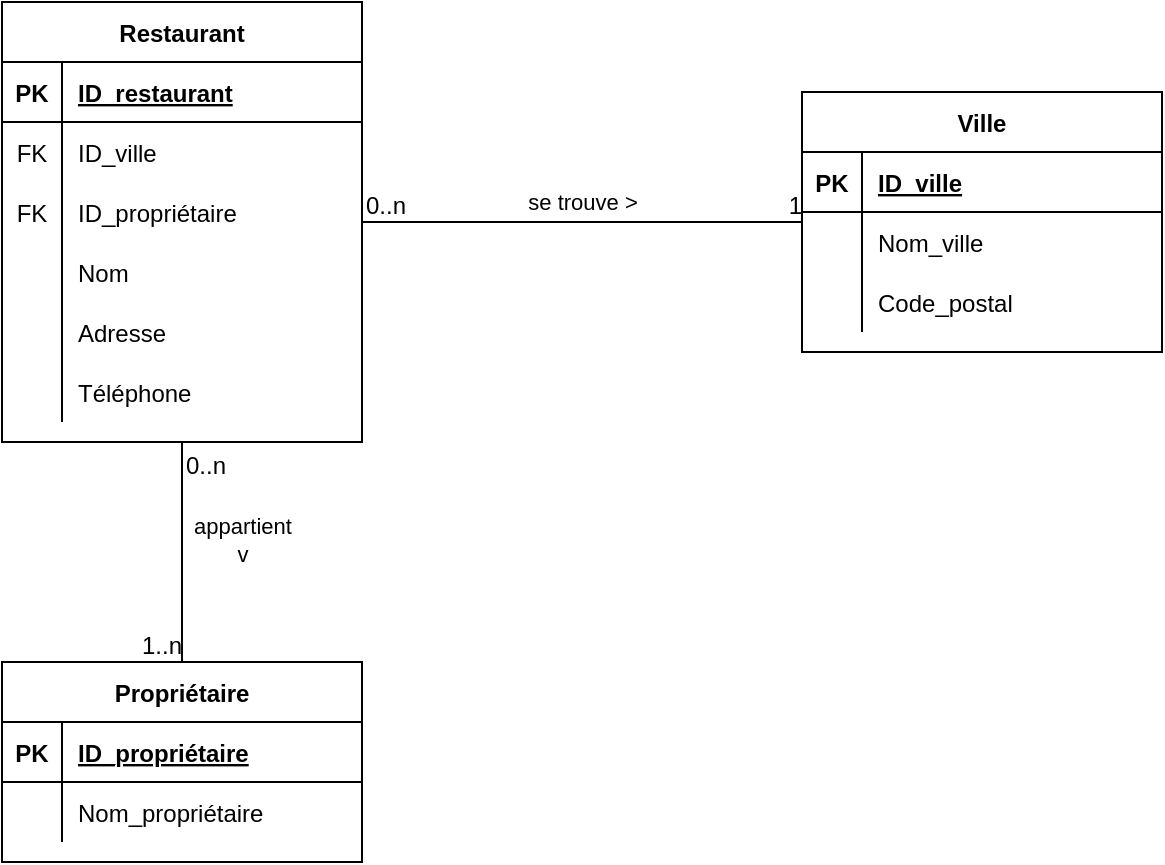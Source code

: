 <mxfile version="13.6.2" type="device"><diagram id="R2lEEEUBdFMjLlhIrx00" name="Page-1"><mxGraphModel dx="813" dy="470" grid="1" gridSize="10" guides="1" tooltips="1" connect="1" arrows="1" fold="1" page="1" pageScale="1" pageWidth="850" pageHeight="1100" math="0" shadow="0" extFonts="Permanent Marker^https://fonts.googleapis.com/css?family=Permanent+Marker"><root><mxCell id="0"/><mxCell id="1" parent="0"/><mxCell id="8ufQbJtzemkfT02IVqVq-59" value="" style="endArrow=none;html=1;rounded=0;" parent="1" source="8ufQbJtzemkfT02IVqVq-1" target="8ufQbJtzemkfT02IVqVq-46" edge="1"><mxGeometry relative="1" as="geometry"><mxPoint x="360" y="690" as="sourcePoint"/><mxPoint x="520" y="690" as="targetPoint"/></mxGeometry></mxCell><mxCell id="8ufQbJtzemkfT02IVqVq-60" value="0..n" style="resizable=0;html=1;align=left;verticalAlign=bottom;" parent="8ufQbJtzemkfT02IVqVq-59" connectable="0" vertex="1"><mxGeometry x="-1" relative="1" as="geometry"/></mxCell><mxCell id="8ufQbJtzemkfT02IVqVq-61" value="1" style="resizable=0;html=1;align=right;verticalAlign=bottom;" parent="8ufQbJtzemkfT02IVqVq-59" connectable="0" vertex="1"><mxGeometry x="1" relative="1" as="geometry"/></mxCell><mxCell id="k3ytlTtWlGRAD69611-y-1" value="se trouve &amp;gt;" style="edgeLabel;html=1;align=center;verticalAlign=middle;resizable=0;points=[];" vertex="1" connectable="0" parent="8ufQbJtzemkfT02IVqVq-59"><mxGeometry x="0.14" y="-1" relative="1" as="geometry"><mxPoint x="-15.6" y="-11" as="offset"/></mxGeometry></mxCell><mxCell id="8ufQbJtzemkfT02IVqVq-75" value="" style="endArrow=none;html=1;rounded=0;" parent="1" source="8ufQbJtzemkfT02IVqVq-1" target="8ufQbJtzemkfT02IVqVq-62" edge="1"><mxGeometry relative="1" as="geometry"><mxPoint x="110" y="870" as="sourcePoint"/><mxPoint x="270" y="870" as="targetPoint"/></mxGeometry></mxCell><mxCell id="8ufQbJtzemkfT02IVqVq-76" value="0..n" style="resizable=0;html=1;align=left;verticalAlign=bottom;" parent="8ufQbJtzemkfT02IVqVq-75" connectable="0" vertex="1"><mxGeometry x="-1" relative="1" as="geometry"><mxPoint y="20" as="offset"/></mxGeometry></mxCell><mxCell id="8ufQbJtzemkfT02IVqVq-77" value="1..n" style="resizable=0;html=1;align=right;verticalAlign=bottom;" parent="8ufQbJtzemkfT02IVqVq-75" connectable="0" vertex="1"><mxGeometry x="1" relative="1" as="geometry"/></mxCell><mxCell id="k3ytlTtWlGRAD69611-y-2" value="appartient&lt;br&gt;v" style="edgeLabel;html=1;align=center;verticalAlign=middle;resizable=0;points=[];" vertex="1" connectable="0" parent="8ufQbJtzemkfT02IVqVq-75"><mxGeometry x="-0.112" y="-1" relative="1" as="geometry"><mxPoint x="31" as="offset"/></mxGeometry></mxCell><mxCell id="8ufQbJtzemkfT02IVqVq-1" value="Restaurant" style="shape=table;startSize=30;container=1;collapsible=1;childLayout=tableLayout;fixedRows=1;rowLines=0;fontStyle=1;align=center;resizeLast=1;" parent="1" vertex="1"><mxGeometry x="180" y="580" width="180" height="220" as="geometry"/></mxCell><mxCell id="8ufQbJtzemkfT02IVqVq-43" value="" style="shape=partialRectangle;collapsible=0;dropTarget=0;pointerEvents=0;fillColor=none;top=0;left=0;bottom=1;right=0;points=[[0,0.5],[1,0.5]];portConstraint=eastwest;" parent="8ufQbJtzemkfT02IVqVq-1" vertex="1"><mxGeometry y="30" width="180" height="30" as="geometry"/></mxCell><mxCell id="8ufQbJtzemkfT02IVqVq-44" value="PK" style="shape=partialRectangle;connectable=0;fillColor=none;top=0;left=0;bottom=0;right=0;fontStyle=1;overflow=hidden;" parent="8ufQbJtzemkfT02IVqVq-43" vertex="1"><mxGeometry width="30" height="30" as="geometry"/></mxCell><mxCell id="8ufQbJtzemkfT02IVqVq-45" value="ID_restaurant" style="shape=partialRectangle;connectable=0;fillColor=none;top=0;left=0;bottom=0;right=0;align=left;spacingLeft=6;fontStyle=5;overflow=hidden;" parent="8ufQbJtzemkfT02IVqVq-43" vertex="1"><mxGeometry x="30" width="150" height="30" as="geometry"/></mxCell><mxCell id="8ufQbJtzemkfT02IVqVq-113" value="" style="shape=partialRectangle;collapsible=0;dropTarget=0;pointerEvents=0;fillColor=none;top=0;left=0;bottom=0;right=0;points=[[0,0.5],[1,0.5]];portConstraint=eastwest;" parent="8ufQbJtzemkfT02IVqVq-1" vertex="1"><mxGeometry y="60" width="180" height="30" as="geometry"/></mxCell><mxCell id="8ufQbJtzemkfT02IVqVq-114" value="FK" style="shape=partialRectangle;connectable=0;fillColor=none;top=0;left=0;bottom=0;right=0;fontStyle=0;overflow=hidden;" parent="8ufQbJtzemkfT02IVqVq-113" vertex="1"><mxGeometry width="30" height="30" as="geometry"/></mxCell><mxCell id="8ufQbJtzemkfT02IVqVq-115" value="ID_ville" style="shape=partialRectangle;connectable=0;fillColor=none;top=0;left=0;bottom=0;right=0;align=left;spacingLeft=6;fontStyle=0;overflow=hidden;" parent="8ufQbJtzemkfT02IVqVq-113" vertex="1"><mxGeometry x="30" width="150" height="30" as="geometry"/></mxCell><mxCell id="8ufQbJtzemkfT02IVqVq-116" value="" style="shape=partialRectangle;collapsible=0;dropTarget=0;pointerEvents=0;fillColor=none;top=0;left=0;bottom=0;right=0;points=[[0,0.5],[1,0.5]];portConstraint=eastwest;" parent="8ufQbJtzemkfT02IVqVq-1" vertex="1"><mxGeometry y="90" width="180" height="30" as="geometry"/></mxCell><mxCell id="8ufQbJtzemkfT02IVqVq-117" value="FK" style="shape=partialRectangle;connectable=0;fillColor=none;top=0;left=0;bottom=0;right=0;fontStyle=0;overflow=hidden;" parent="8ufQbJtzemkfT02IVqVq-116" vertex="1"><mxGeometry width="30" height="30" as="geometry"/></mxCell><mxCell id="8ufQbJtzemkfT02IVqVq-118" value="ID_propriétaire" style="shape=partialRectangle;connectable=0;fillColor=none;top=0;left=0;bottom=0;right=0;align=left;spacingLeft=6;fontStyle=0;overflow=hidden;" parent="8ufQbJtzemkfT02IVqVq-116" vertex="1"><mxGeometry x="30" width="150" height="30" as="geometry"/></mxCell><mxCell id="8ufQbJtzemkfT02IVqVq-5" value="" style="shape=partialRectangle;collapsible=0;dropTarget=0;pointerEvents=0;fillColor=none;top=0;left=0;bottom=0;right=0;points=[[0,0.5],[1,0.5]];portConstraint=eastwest;" parent="8ufQbJtzemkfT02IVqVq-1" vertex="1"><mxGeometry y="120" width="180" height="30" as="geometry"/></mxCell><mxCell id="8ufQbJtzemkfT02IVqVq-6" value="" style="shape=partialRectangle;connectable=0;fillColor=none;top=0;left=0;bottom=0;right=0;editable=1;overflow=hidden;" parent="8ufQbJtzemkfT02IVqVq-5" vertex="1"><mxGeometry width="30" height="30" as="geometry"/></mxCell><mxCell id="8ufQbJtzemkfT02IVqVq-7" value="Nom" style="shape=partialRectangle;connectable=0;fillColor=none;top=0;left=0;bottom=0;right=0;align=left;spacingLeft=6;overflow=hidden;" parent="8ufQbJtzemkfT02IVqVq-5" vertex="1"><mxGeometry x="30" width="150" height="30" as="geometry"/></mxCell><mxCell id="8ufQbJtzemkfT02IVqVq-8" value="" style="shape=partialRectangle;collapsible=0;dropTarget=0;pointerEvents=0;fillColor=none;top=0;left=0;bottom=0;right=0;points=[[0,0.5],[1,0.5]];portConstraint=eastwest;" parent="8ufQbJtzemkfT02IVqVq-1" vertex="1"><mxGeometry y="150" width="180" height="30" as="geometry"/></mxCell><mxCell id="8ufQbJtzemkfT02IVqVq-9" value="" style="shape=partialRectangle;connectable=0;fillColor=none;top=0;left=0;bottom=0;right=0;editable=1;overflow=hidden;" parent="8ufQbJtzemkfT02IVqVq-8" vertex="1"><mxGeometry width="30" height="30" as="geometry"/></mxCell><mxCell id="8ufQbJtzemkfT02IVqVq-10" value="Adresse" style="shape=partialRectangle;connectable=0;fillColor=none;top=0;left=0;bottom=0;right=0;align=left;spacingLeft=6;overflow=hidden;" parent="8ufQbJtzemkfT02IVqVq-8" vertex="1"><mxGeometry x="30" width="150" height="30" as="geometry"/></mxCell><mxCell id="8ufQbJtzemkfT02IVqVq-37" value="" style="shape=partialRectangle;collapsible=0;dropTarget=0;pointerEvents=0;fillColor=none;top=0;left=0;bottom=0;right=0;points=[[0,0.5],[1,0.5]];portConstraint=eastwest;" parent="8ufQbJtzemkfT02IVqVq-1" vertex="1"><mxGeometry y="180" width="180" height="30" as="geometry"/></mxCell><mxCell id="8ufQbJtzemkfT02IVqVq-38" value="" style="shape=partialRectangle;connectable=0;fillColor=none;top=0;left=0;bottom=0;right=0;editable=1;overflow=hidden;" parent="8ufQbJtzemkfT02IVqVq-37" vertex="1"><mxGeometry width="30" height="30" as="geometry"/></mxCell><mxCell id="8ufQbJtzemkfT02IVqVq-39" value="Téléphone" style="shape=partialRectangle;connectable=0;fillColor=none;top=0;left=0;bottom=0;right=0;align=left;spacingLeft=6;overflow=hidden;" parent="8ufQbJtzemkfT02IVqVq-37" vertex="1"><mxGeometry x="30" width="150" height="30" as="geometry"/></mxCell><mxCell id="8ufQbJtzemkfT02IVqVq-62" value="Propriétaire" style="shape=table;startSize=30;container=1;collapsible=1;childLayout=tableLayout;fixedRows=1;rowLines=0;fontStyle=1;align=center;resizeLast=1;" parent="1" vertex="1"><mxGeometry x="180" y="910" width="180" height="100" as="geometry"/></mxCell><mxCell id="8ufQbJtzemkfT02IVqVq-63" value="" style="shape=partialRectangle;collapsible=0;dropTarget=0;pointerEvents=0;fillColor=none;top=0;left=0;bottom=1;right=0;points=[[0,0.5],[1,0.5]];portConstraint=eastwest;" parent="8ufQbJtzemkfT02IVqVq-62" vertex="1"><mxGeometry y="30" width="180" height="30" as="geometry"/></mxCell><mxCell id="8ufQbJtzemkfT02IVqVq-64" value="PK" style="shape=partialRectangle;connectable=0;fillColor=none;top=0;left=0;bottom=0;right=0;fontStyle=1;overflow=hidden;" parent="8ufQbJtzemkfT02IVqVq-63" vertex="1"><mxGeometry width="30" height="30" as="geometry"/></mxCell><mxCell id="8ufQbJtzemkfT02IVqVq-65" value="ID_propriétaire" style="shape=partialRectangle;connectable=0;fillColor=none;top=0;left=0;bottom=0;right=0;align=left;spacingLeft=6;fontStyle=5;overflow=hidden;" parent="8ufQbJtzemkfT02IVqVq-63" vertex="1"><mxGeometry x="30" width="150" height="30" as="geometry"/></mxCell><mxCell id="8ufQbJtzemkfT02IVqVq-66" value="" style="shape=partialRectangle;collapsible=0;dropTarget=0;pointerEvents=0;fillColor=none;top=0;left=0;bottom=0;right=0;points=[[0,0.5],[1,0.5]];portConstraint=eastwest;" parent="8ufQbJtzemkfT02IVqVq-62" vertex="1"><mxGeometry y="60" width="180" height="30" as="geometry"/></mxCell><mxCell id="8ufQbJtzemkfT02IVqVq-67" value="" style="shape=partialRectangle;connectable=0;fillColor=none;top=0;left=0;bottom=0;right=0;editable=1;overflow=hidden;" parent="8ufQbJtzemkfT02IVqVq-66" vertex="1"><mxGeometry width="30" height="30" as="geometry"/></mxCell><mxCell id="8ufQbJtzemkfT02IVqVq-68" value="Nom_propriétaire" style="shape=partialRectangle;connectable=0;fillColor=none;top=0;left=0;bottom=0;right=0;align=left;spacingLeft=6;overflow=hidden;" parent="8ufQbJtzemkfT02IVqVq-66" vertex="1"><mxGeometry x="30" width="150" height="30" as="geometry"/></mxCell><mxCell id="8ufQbJtzemkfT02IVqVq-46" value="Ville" style="shape=table;startSize=30;container=1;collapsible=1;childLayout=tableLayout;fixedRows=1;rowLines=0;fontStyle=1;align=center;resizeLast=1;" parent="1" vertex="1"><mxGeometry x="580" y="625" width="180" height="130" as="geometry"/></mxCell><mxCell id="8ufQbJtzemkfT02IVqVq-47" value="" style="shape=partialRectangle;collapsible=0;dropTarget=0;pointerEvents=0;fillColor=none;top=0;left=0;bottom=1;right=0;points=[[0,0.5],[1,0.5]];portConstraint=eastwest;" parent="8ufQbJtzemkfT02IVqVq-46" vertex="1"><mxGeometry y="30" width="180" height="30" as="geometry"/></mxCell><mxCell id="8ufQbJtzemkfT02IVqVq-48" value="PK" style="shape=partialRectangle;connectable=0;fillColor=none;top=0;left=0;bottom=0;right=0;fontStyle=1;overflow=hidden;" parent="8ufQbJtzemkfT02IVqVq-47" vertex="1"><mxGeometry width="30" height="30" as="geometry"/></mxCell><mxCell id="8ufQbJtzemkfT02IVqVq-49" value="ID_ville" style="shape=partialRectangle;connectable=0;fillColor=none;top=0;left=0;bottom=0;right=0;align=left;spacingLeft=6;fontStyle=5;overflow=hidden;" parent="8ufQbJtzemkfT02IVqVq-47" vertex="1"><mxGeometry x="30" width="150" height="30" as="geometry"/></mxCell><mxCell id="8ufQbJtzemkfT02IVqVq-50" value="" style="shape=partialRectangle;collapsible=0;dropTarget=0;pointerEvents=0;fillColor=none;top=0;left=0;bottom=0;right=0;points=[[0,0.5],[1,0.5]];portConstraint=eastwest;" parent="8ufQbJtzemkfT02IVqVq-46" vertex="1"><mxGeometry y="60" width="180" height="30" as="geometry"/></mxCell><mxCell id="8ufQbJtzemkfT02IVqVq-51" value="" style="shape=partialRectangle;connectable=0;fillColor=none;top=0;left=0;bottom=0;right=0;editable=1;overflow=hidden;" parent="8ufQbJtzemkfT02IVqVq-50" vertex="1"><mxGeometry width="30" height="30" as="geometry"/></mxCell><mxCell id="8ufQbJtzemkfT02IVqVq-52" value="Nom_ville" style="shape=partialRectangle;connectable=0;fillColor=none;top=0;left=0;bottom=0;right=0;align=left;spacingLeft=6;overflow=hidden;" parent="8ufQbJtzemkfT02IVqVq-50" vertex="1"><mxGeometry x="30" width="150" height="30" as="geometry"/></mxCell><mxCell id="8ufQbJtzemkfT02IVqVq-53" value="" style="shape=partialRectangle;collapsible=0;dropTarget=0;pointerEvents=0;fillColor=none;top=0;left=0;bottom=0;right=0;points=[[0,0.5],[1,0.5]];portConstraint=eastwest;" parent="8ufQbJtzemkfT02IVqVq-46" vertex="1"><mxGeometry y="90" width="180" height="30" as="geometry"/></mxCell><mxCell id="8ufQbJtzemkfT02IVqVq-54" value="" style="shape=partialRectangle;connectable=0;fillColor=none;top=0;left=0;bottom=0;right=0;editable=1;overflow=hidden;" parent="8ufQbJtzemkfT02IVqVq-53" vertex="1"><mxGeometry width="30" height="30" as="geometry"/></mxCell><mxCell id="8ufQbJtzemkfT02IVqVq-55" value="Code_postal" style="shape=partialRectangle;connectable=0;fillColor=none;top=0;left=0;bottom=0;right=0;align=left;spacingLeft=6;overflow=hidden;" parent="8ufQbJtzemkfT02IVqVq-53" vertex="1"><mxGeometry x="30" width="150" height="30" as="geometry"/></mxCell></root></mxGraphModel></diagram></mxfile>